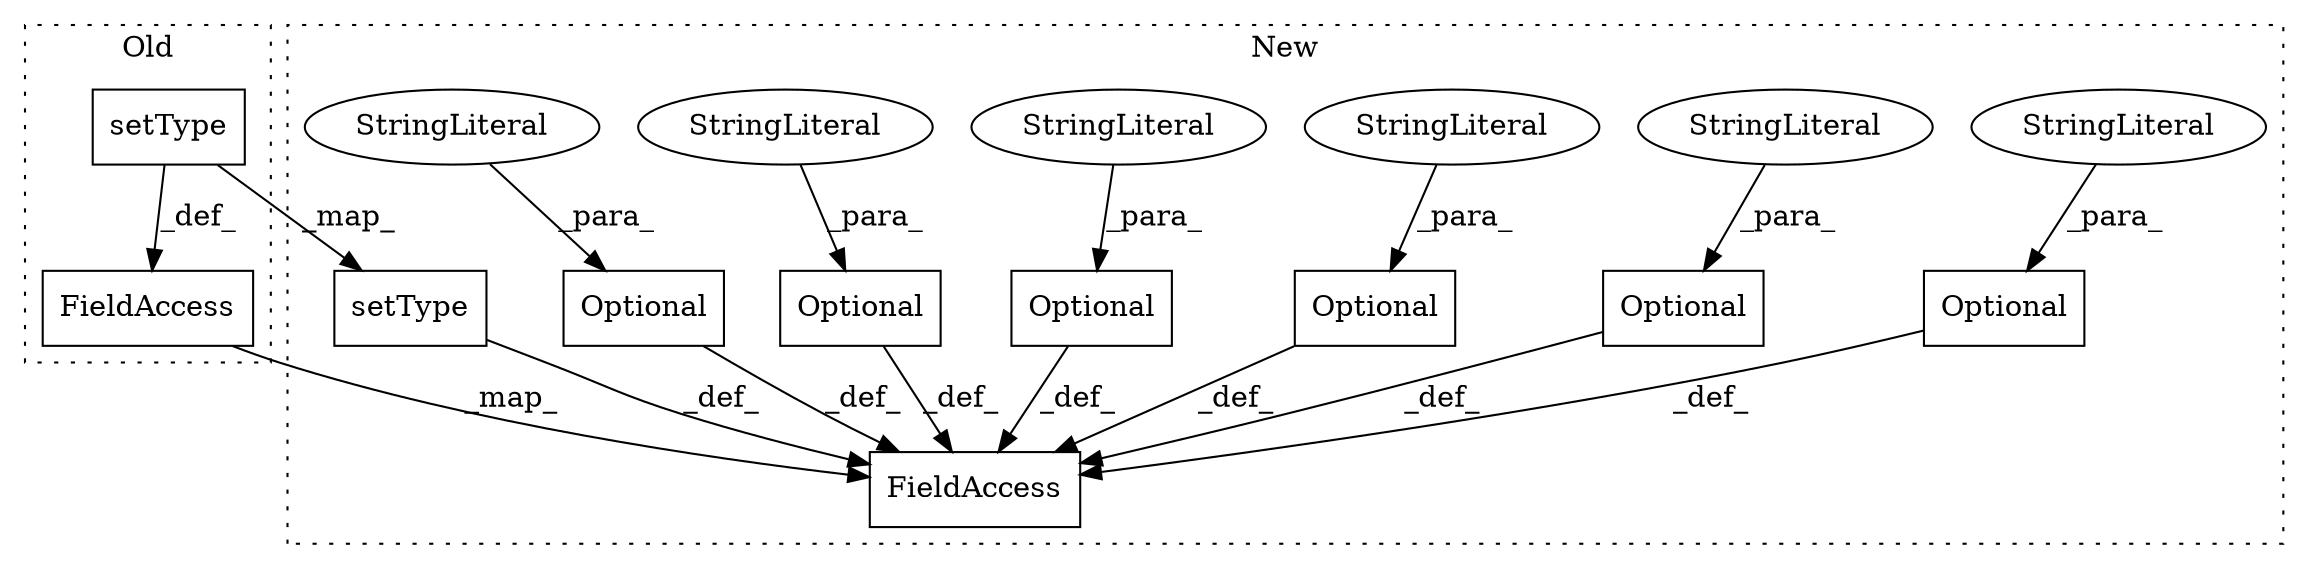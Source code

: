 digraph G {
subgraph cluster0 {
1 [label="setType" a="32" s="13147,13185" l="8,1" shape="box"];
4 [label="FieldAccess" a="22" s="12731" l="16" shape="box"];
label = "Old";
style="dotted";
}
subgraph cluster1 {
2 [label="setType" a="32" s="12892,12930" l="8,1" shape="box"];
3 [label="FieldAccess" a="22" s="12731" l="16" shape="box"];
5 [label="Optional" a="32" s="13080,13099" l="9,1" shape="box"];
6 [label="StringLiteral" a="45" s="13089" l="10" shape="ellipse"];
7 [label="Optional" a="32" s="13024,13041" l="9,1" shape="box"];
8 [label="StringLiteral" a="45" s="13033" l="8" shape="ellipse"];
9 [label="Optional" a="32" s="13227,13254" l="9,1" shape="box"];
10 [label="StringLiteral" a="45" s="13236" l="18" shape="ellipse"];
11 [label="Optional" a="32" s="13125,13141" l="9,1" shape="box"];
12 [label="StringLiteral" a="45" s="13134" l="7" shape="ellipse"];
13 [label="Optional" a="32" s="13291,13315" l="9,1" shape="box"];
14 [label="StringLiteral" a="45" s="13300" l="15" shape="ellipse"];
15 [label="Optional" a="32" s="12968,12985" l="9,1" shape="box"];
16 [label="StringLiteral" a="45" s="12977" l="8" shape="ellipse"];
label = "New";
style="dotted";
}
1 -> 4 [label="_def_"];
1 -> 2 [label="_map_"];
2 -> 3 [label="_def_"];
4 -> 3 [label="_map_"];
5 -> 3 [label="_def_"];
6 -> 5 [label="_para_"];
7 -> 3 [label="_def_"];
8 -> 7 [label="_para_"];
9 -> 3 [label="_def_"];
10 -> 9 [label="_para_"];
11 -> 3 [label="_def_"];
12 -> 11 [label="_para_"];
13 -> 3 [label="_def_"];
14 -> 13 [label="_para_"];
15 -> 3 [label="_def_"];
16 -> 15 [label="_para_"];
}